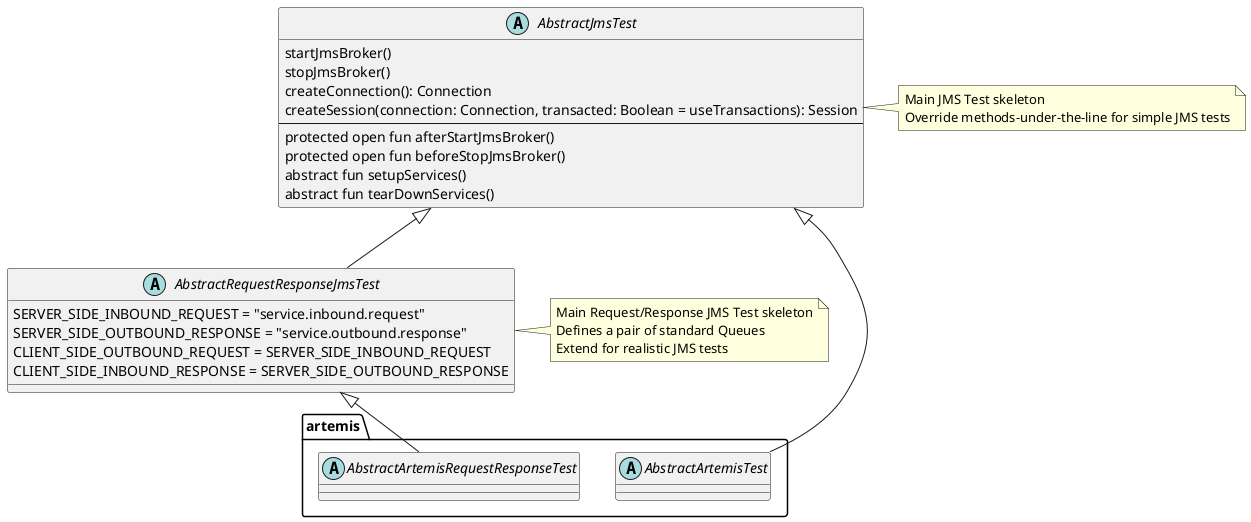'
' Purpose: MessagingHelper structure illustration
'
@startuml

    '
    ' Type definitions
    '
    abstract class AbstractJmsTest {
        startJmsBroker()
        stopJmsBroker()
        createConnection(): Connection
        createSession(connection: Connection, transacted: Boolean = useTransactions): Session
        ----
        protected open fun afterStartJmsBroker()
        protected open fun beforeStopJmsBroker()
        abstract fun setupServices()
        abstract fun tearDownServices()
    }

    abstract class AbstractRequestResponseJmsTest {
      SERVER_SIDE_INBOUND_REQUEST = "service.inbound.request"
      SERVER_SIDE_OUTBOUND_RESPONSE = "service.outbound.response"
      CLIENT_SIDE_OUTBOUND_REQUEST = SERVER_SIDE_INBOUND_REQUEST
      CLIENT_SIDE_INBOUND_RESPONSE = SERVER_SIDE_OUTBOUND_RESPONSE
    }

    package artemis {

      abstract class AbstractArtemisTest {
      }

      abstract class AbstractArtemisRequestResponseTest {
      }
    }

    note right of AbstractJmsTest
      Main JMS Test skeleton
      Override methods-under-the-line for simple JMS tests
    end note

    note right of AbstractRequestResponseJmsTest
      Main Request/Response JMS Test skeleton
      Defines a pair of standard Queues
      Extend for realistic JMS tests
    end note

    '
    ' Relations
    '
    AbstractRequestResponseJmsTest -up-|> AbstractJmsTest
    AbstractArtemisTest -up-|> AbstractJmsTest
    AbstractArtemisRequestResponseTest -up-|> AbstractRequestResponseJmsTest
@enduml